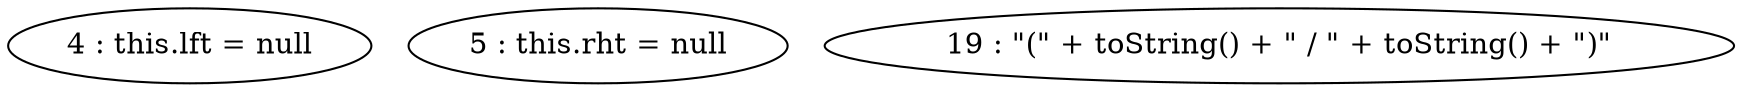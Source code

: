 digraph G {
"4 : this.lft = null"
"5 : this.rht = null"
"19 : \"(\" + toString() + \" / \" + toString() + \")\""
}